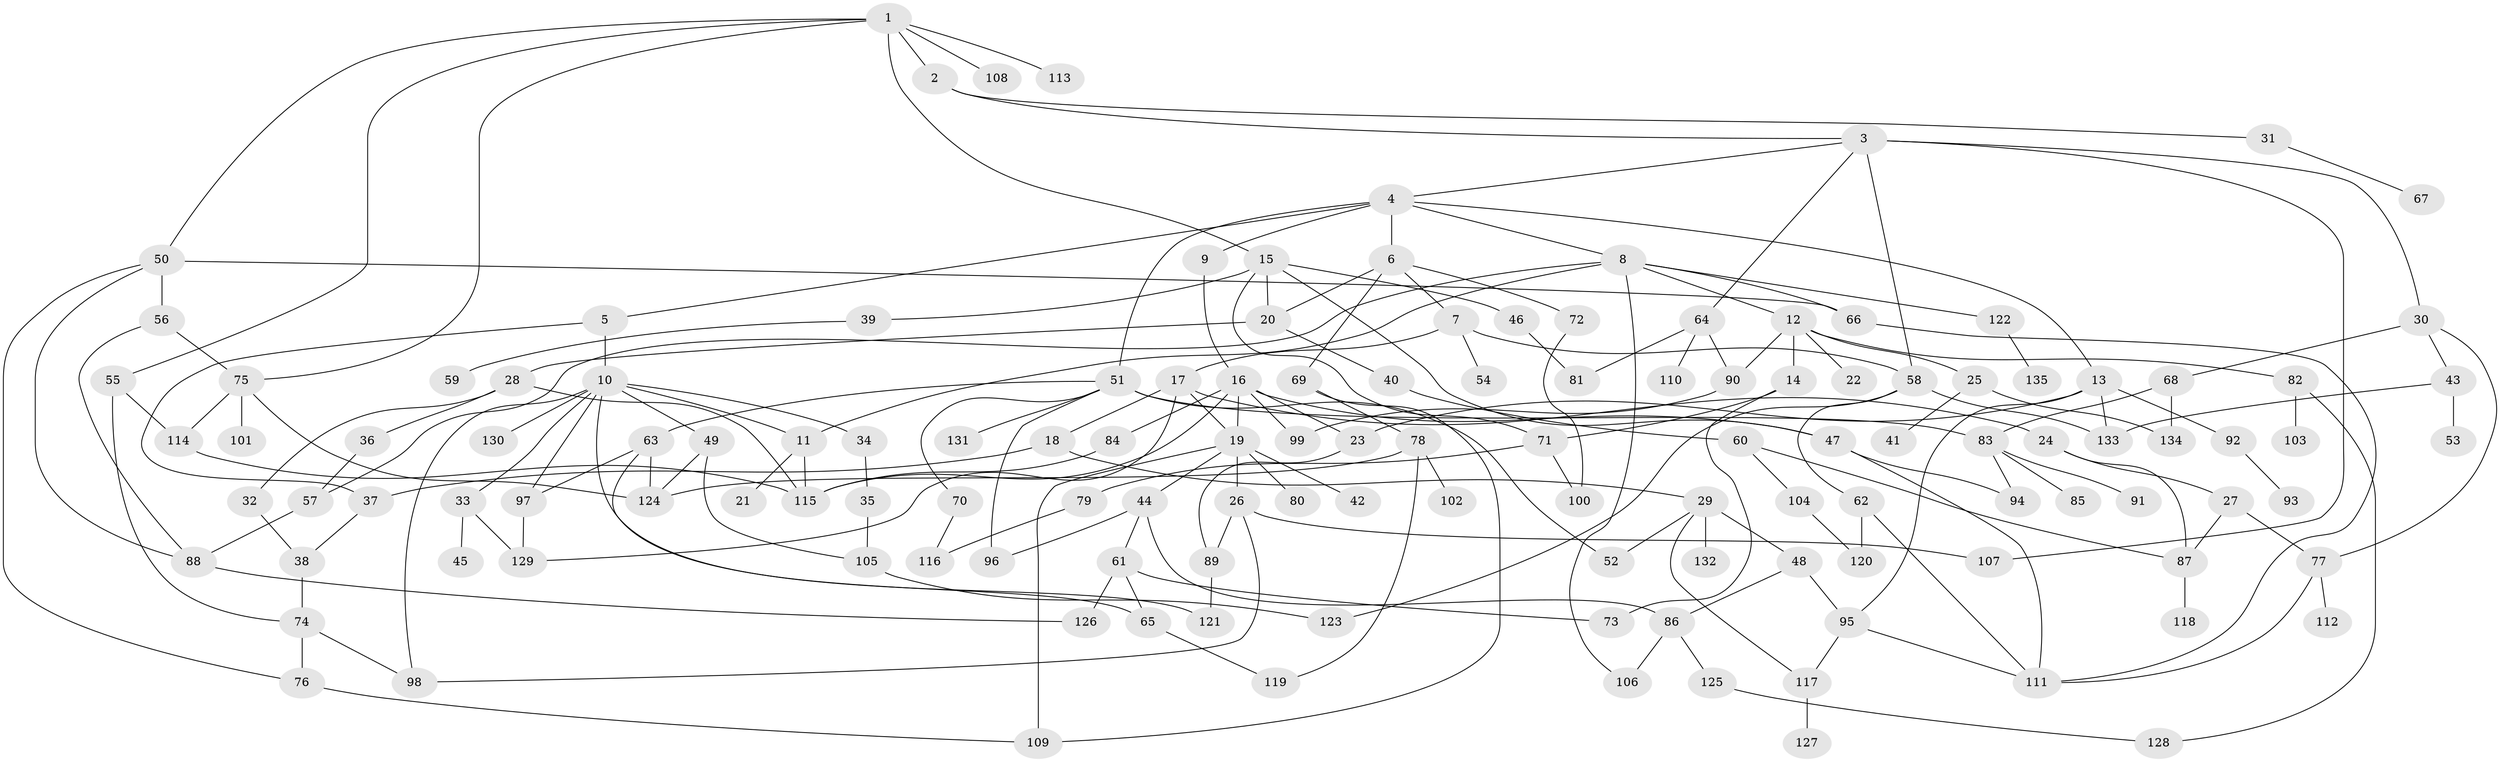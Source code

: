// coarse degree distribution, {6: 0.0989010989010989, 7: 0.054945054945054944, 10: 0.02197802197802198, 3: 0.16483516483516483, 8: 0.02197802197802198, 2: 0.26373626373626374, 4: 0.06593406593406594, 5: 0.0989010989010989, 1: 0.2087912087912088}
// Generated by graph-tools (version 1.1) at 2025/51/02/27/25 19:51:37]
// undirected, 135 vertices, 199 edges
graph export_dot {
graph [start="1"]
  node [color=gray90,style=filled];
  1;
  2;
  3;
  4;
  5;
  6;
  7;
  8;
  9;
  10;
  11;
  12;
  13;
  14;
  15;
  16;
  17;
  18;
  19;
  20;
  21;
  22;
  23;
  24;
  25;
  26;
  27;
  28;
  29;
  30;
  31;
  32;
  33;
  34;
  35;
  36;
  37;
  38;
  39;
  40;
  41;
  42;
  43;
  44;
  45;
  46;
  47;
  48;
  49;
  50;
  51;
  52;
  53;
  54;
  55;
  56;
  57;
  58;
  59;
  60;
  61;
  62;
  63;
  64;
  65;
  66;
  67;
  68;
  69;
  70;
  71;
  72;
  73;
  74;
  75;
  76;
  77;
  78;
  79;
  80;
  81;
  82;
  83;
  84;
  85;
  86;
  87;
  88;
  89;
  90;
  91;
  92;
  93;
  94;
  95;
  96;
  97;
  98;
  99;
  100;
  101;
  102;
  103;
  104;
  105;
  106;
  107;
  108;
  109;
  110;
  111;
  112;
  113;
  114;
  115;
  116;
  117;
  118;
  119;
  120;
  121;
  122;
  123;
  124;
  125;
  126;
  127;
  128;
  129;
  130;
  131;
  132;
  133;
  134;
  135;
  1 -- 2;
  1 -- 15;
  1 -- 50;
  1 -- 55;
  1 -- 108;
  1 -- 113;
  1 -- 75;
  2 -- 3;
  2 -- 31;
  3 -- 4;
  3 -- 30;
  3 -- 58;
  3 -- 64;
  3 -- 107;
  4 -- 5;
  4 -- 6;
  4 -- 8;
  4 -- 9;
  4 -- 13;
  4 -- 51;
  5 -- 10;
  5 -- 37;
  6 -- 7;
  6 -- 20;
  6 -- 69;
  6 -- 72;
  7 -- 17;
  7 -- 54;
  7 -- 58;
  8 -- 11;
  8 -- 12;
  8 -- 106;
  8 -- 122;
  8 -- 57;
  8 -- 66;
  9 -- 16;
  10 -- 33;
  10 -- 34;
  10 -- 49;
  10 -- 97;
  10 -- 98;
  10 -- 130;
  10 -- 11;
  10 -- 121;
  11 -- 21;
  11 -- 115;
  12 -- 14;
  12 -- 22;
  12 -- 25;
  12 -- 82;
  12 -- 90;
  13 -- 92;
  13 -- 95;
  13 -- 133;
  13 -- 23;
  14 -- 71;
  14 -- 73;
  15 -- 39;
  15 -- 46;
  15 -- 71;
  15 -- 47;
  15 -- 20;
  16 -- 19;
  16 -- 23;
  16 -- 47;
  16 -- 84;
  16 -- 99;
  16 -- 115;
  17 -- 18;
  17 -- 24;
  17 -- 129;
  17 -- 19;
  18 -- 29;
  18 -- 37;
  19 -- 26;
  19 -- 42;
  19 -- 44;
  19 -- 80;
  19 -- 109;
  20 -- 28;
  20 -- 40;
  23 -- 89;
  24 -- 27;
  24 -- 87;
  25 -- 41;
  25 -- 134;
  26 -- 89;
  26 -- 107;
  26 -- 98;
  27 -- 77;
  27 -- 87;
  28 -- 32;
  28 -- 36;
  28 -- 115;
  29 -- 48;
  29 -- 52;
  29 -- 132;
  29 -- 117;
  30 -- 43;
  30 -- 68;
  30 -- 77;
  31 -- 67;
  32 -- 38;
  33 -- 45;
  33 -- 129;
  34 -- 35;
  35 -- 105;
  36 -- 57;
  37 -- 38;
  38 -- 74;
  39 -- 59;
  40 -- 60;
  43 -- 53;
  43 -- 133;
  44 -- 61;
  44 -- 86;
  44 -- 96;
  46 -- 81;
  47 -- 94;
  47 -- 111;
  48 -- 86;
  48 -- 95;
  49 -- 105;
  49 -- 124;
  50 -- 56;
  50 -- 66;
  50 -- 76;
  50 -- 88;
  51 -- 63;
  51 -- 70;
  51 -- 131;
  51 -- 96;
  51 -- 52;
  51 -- 83;
  55 -- 114;
  55 -- 74;
  56 -- 75;
  56 -- 88;
  57 -- 88;
  58 -- 62;
  58 -- 123;
  58 -- 133;
  60 -- 87;
  60 -- 104;
  61 -- 65;
  61 -- 73;
  61 -- 126;
  62 -- 120;
  62 -- 111;
  63 -- 97;
  63 -- 124;
  63 -- 65;
  64 -- 90;
  64 -- 110;
  64 -- 81;
  65 -- 119;
  66 -- 111;
  68 -- 83;
  68 -- 134;
  69 -- 78;
  69 -- 109;
  70 -- 116;
  71 -- 79;
  71 -- 100;
  72 -- 100;
  74 -- 98;
  74 -- 76;
  75 -- 101;
  75 -- 124;
  75 -- 114;
  76 -- 109;
  77 -- 112;
  77 -- 111;
  78 -- 102;
  78 -- 119;
  78 -- 124;
  79 -- 116;
  82 -- 103;
  82 -- 128;
  83 -- 85;
  83 -- 91;
  83 -- 94;
  84 -- 115;
  86 -- 125;
  86 -- 106;
  87 -- 118;
  88 -- 126;
  89 -- 121;
  90 -- 99;
  92 -- 93;
  95 -- 111;
  95 -- 117;
  97 -- 129;
  104 -- 120;
  105 -- 123;
  114 -- 115;
  117 -- 127;
  122 -- 135;
  125 -- 128;
}
